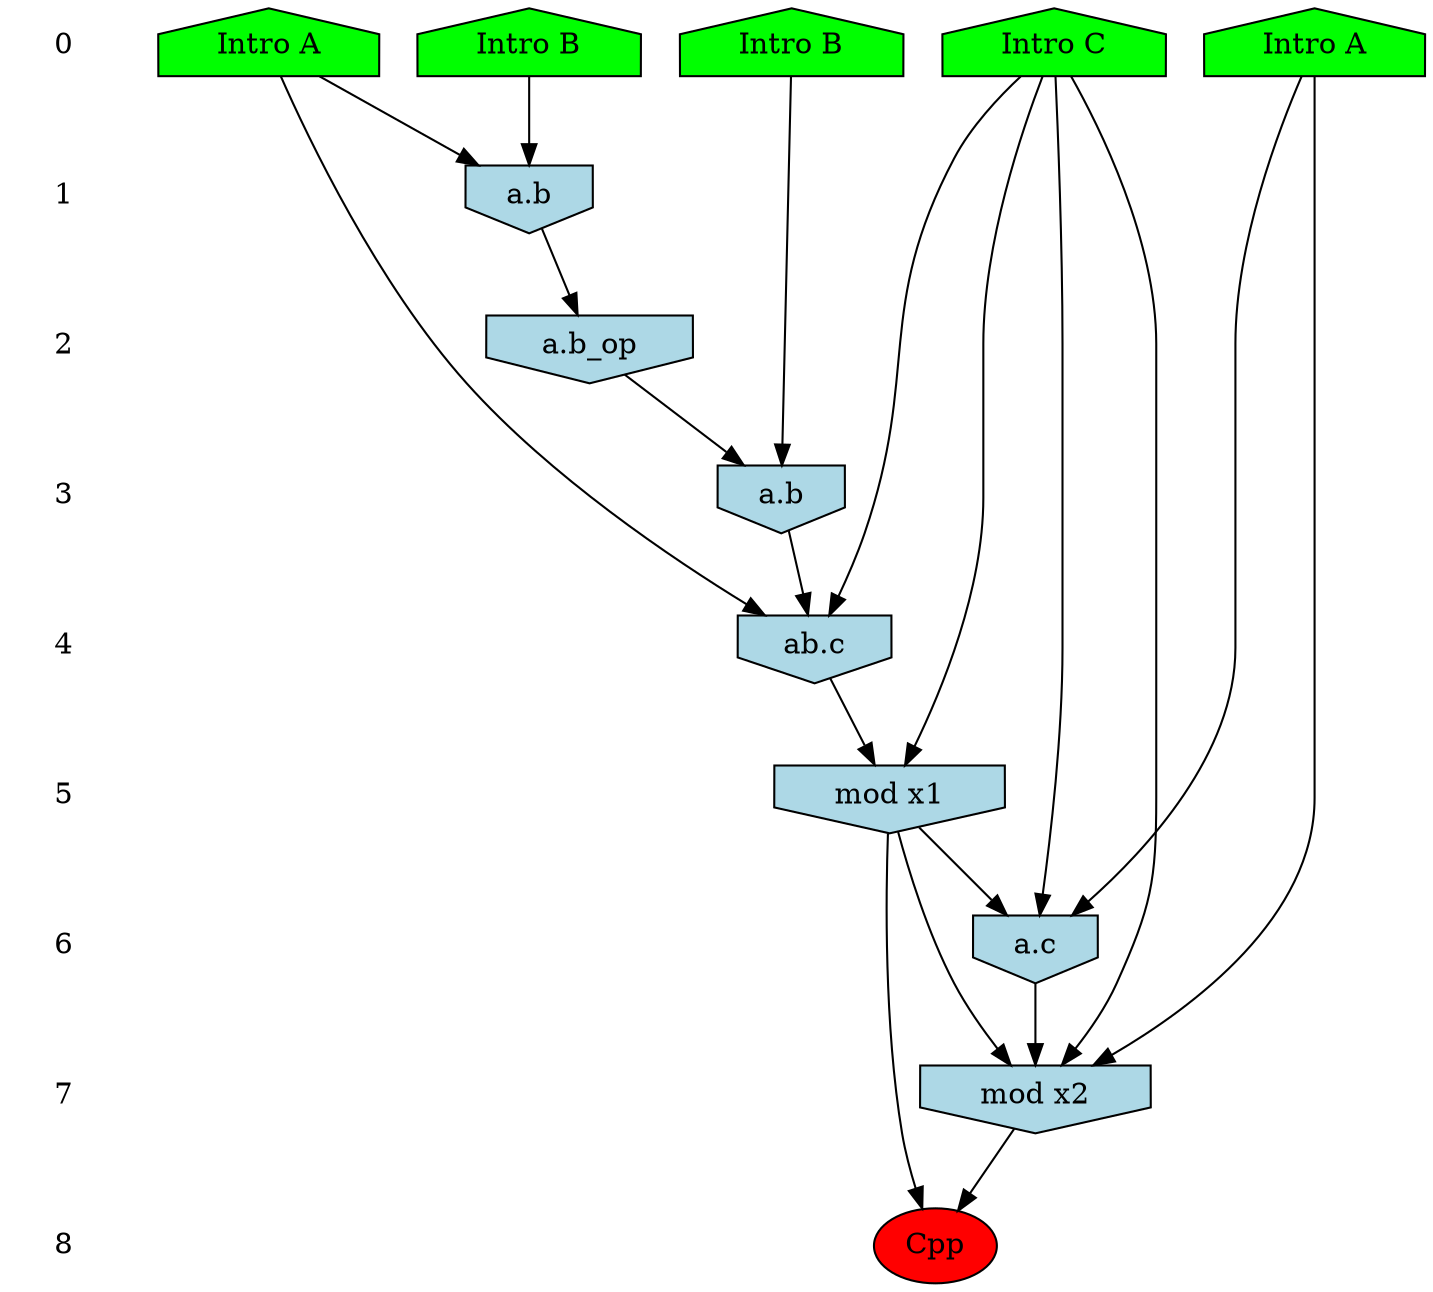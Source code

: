/* Compression of 2 causal flows obtained in average at 1.470404E+01 t.u */
/* Compressed causal flows were: [1528;3300] */
digraph G{
 ranksep=.5 ; 
{ rank = same ; "0" [shape=plaintext] ; node_1 [label ="Intro B", shape=house, style=filled, fillcolor=green] ;
node_2 [label ="Intro A", shape=house, style=filled, fillcolor=green] ;
node_3 [label ="Intro A", shape=house, style=filled, fillcolor=green] ;
node_4 [label ="Intro B", shape=house, style=filled, fillcolor=green] ;
node_5 [label ="Intro C", shape=house, style=filled, fillcolor=green] ;
}
{ rank = same ; "1" [shape=plaintext] ; node_6 [label="a.b", shape=invhouse, style=filled, fillcolor = lightblue] ;
}
{ rank = same ; "2" [shape=plaintext] ; node_7 [label="a.b_op", shape=invhouse, style=filled, fillcolor = lightblue] ;
}
{ rank = same ; "3" [shape=plaintext] ; node_8 [label="a.b", shape=invhouse, style=filled, fillcolor = lightblue] ;
}
{ rank = same ; "4" [shape=plaintext] ; node_9 [label="ab.c", shape=invhouse, style=filled, fillcolor = lightblue] ;
}
{ rank = same ; "5" [shape=plaintext] ; node_10 [label="mod x1", shape=invhouse, style=filled, fillcolor = lightblue] ;
}
{ rank = same ; "6" [shape=plaintext] ; node_11 [label="a.c", shape=invhouse, style=filled, fillcolor = lightblue] ;
}
{ rank = same ; "7" [shape=plaintext] ; node_12 [label="mod x2", shape=invhouse, style=filled, fillcolor = lightblue] ;
}
{ rank = same ; "8" [shape=plaintext] ; node_13 [label ="Cpp", style=filled, fillcolor=red] ;
}
"0" -> "1" [style="invis"]; 
"1" -> "2" [style="invis"]; 
"2" -> "3" [style="invis"]; 
"3" -> "4" [style="invis"]; 
"4" -> "5" [style="invis"]; 
"5" -> "6" [style="invis"]; 
"6" -> "7" [style="invis"]; 
"7" -> "8" [style="invis"]; 
node_3 -> node_6
node_4 -> node_6
node_6 -> node_7
node_1 -> node_8
node_7 -> node_8
node_3 -> node_9
node_5 -> node_9
node_8 -> node_9
node_5 -> node_10
node_9 -> node_10
node_2 -> node_11
node_5 -> node_11
node_10 -> node_11
node_2 -> node_12
node_5 -> node_12
node_10 -> node_12
node_11 -> node_12
node_10 -> node_13
node_12 -> node_13
}
/*
 Dot generation time: 0.000079
*/